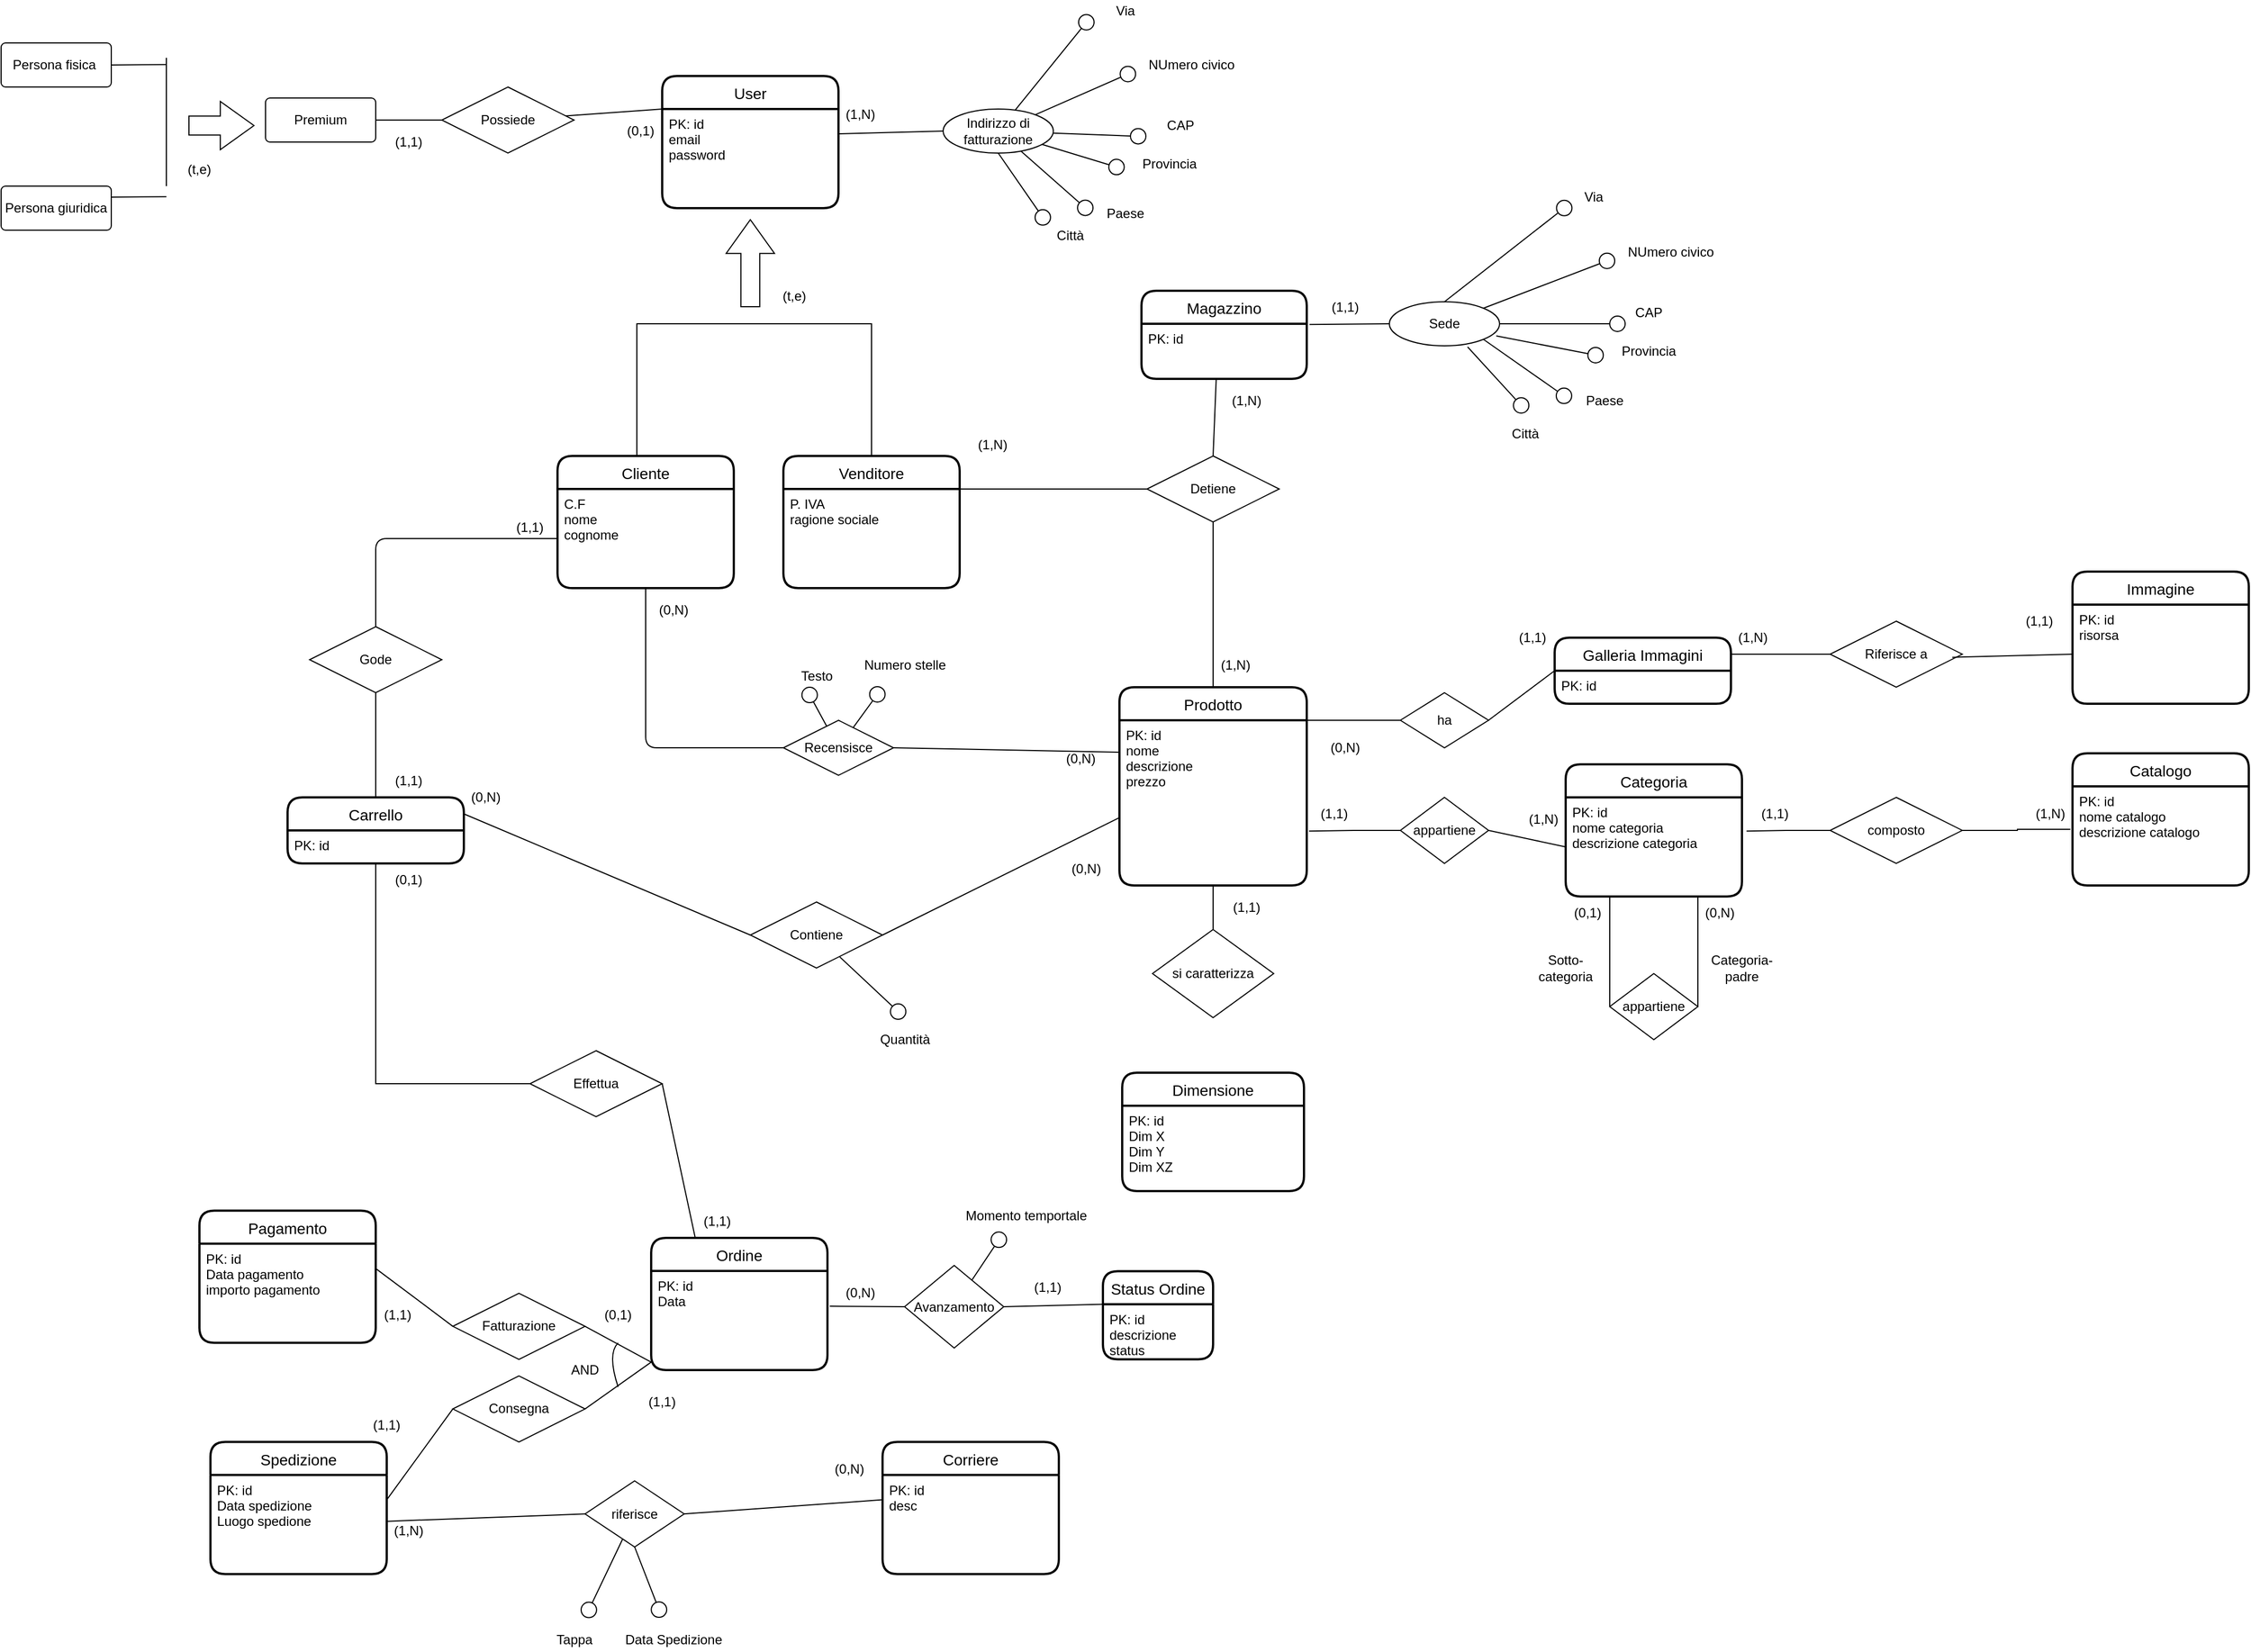 <mxfile>
    <diagram id="AAY548HaF4i1HchLDDEA" name="Page-1">
        <mxGraphModel dx="4403" dy="2277" grid="1" gridSize="10" guides="1" tooltips="1" connect="1" arrows="1" fold="1" page="1" pageScale="1" pageWidth="827" pageHeight="1169" math="0" shadow="0">
            <root>
                <mxCell id="0"/>
                <mxCell id="1" parent="0"/>
                <mxCell id="2" value="User" style="swimlane;childLayout=stackLayout;horizontal=1;startSize=30;horizontalStack=0;rounded=1;fontSize=14;fontStyle=0;strokeWidth=2;resizeParent=0;resizeLast=1;shadow=0;dashed=0;align=center;" parent="1" vertex="1">
                    <mxGeometry x="-1630" y="-525" width="160" height="120" as="geometry"/>
                </mxCell>
                <mxCell id="3" value="PK: id&#10;email&#10;password" style="align=left;strokeColor=none;fillColor=none;spacingLeft=4;fontSize=12;verticalAlign=top;resizable=0;rotatable=0;part=1;" parent="2" vertex="1">
                    <mxGeometry y="30" width="160" height="90" as="geometry"/>
                </mxCell>
                <mxCell id="4" value="Ordine" style="swimlane;childLayout=stackLayout;horizontal=1;startSize=30;horizontalStack=0;rounded=1;fontSize=14;fontStyle=0;strokeWidth=2;resizeParent=0;resizeLast=1;shadow=0;dashed=0;align=center;" parent="1" vertex="1">
                    <mxGeometry x="-1640" y="530" width="160" height="120" as="geometry"/>
                </mxCell>
                <mxCell id="5" value="PK: id&#10;Data" style="align=left;strokeColor=none;fillColor=none;spacingLeft=4;fontSize=12;verticalAlign=top;resizable=0;rotatable=0;part=1;" parent="4" vertex="1">
                    <mxGeometry y="30" width="160" height="90" as="geometry"/>
                </mxCell>
                <mxCell id="6" value="Status Ordine" style="swimlane;childLayout=stackLayout;horizontal=1;startSize=30;horizontalStack=0;rounded=1;fontSize=14;fontStyle=0;strokeWidth=2;resizeParent=0;resizeLast=1;shadow=0;dashed=0;align=center;" parent="1" vertex="1">
                    <mxGeometry x="-1230" y="560.31" width="100" height="80" as="geometry"/>
                </mxCell>
                <mxCell id="7" value="PK: id&#10;descrizione&#10;status&#10;" style="align=left;strokeColor=none;fillColor=none;spacingLeft=4;fontSize=12;verticalAlign=top;resizable=0;rotatable=0;part=1;" parent="6" vertex="1">
                    <mxGeometry y="30" width="100" height="50" as="geometry"/>
                </mxCell>
                <mxCell id="10" value="" style="edgeStyle=orthogonalEdgeStyle;rounded=0;orthogonalLoop=1;jettySize=auto;html=1;endArrow=none;endFill=0;entryX=0.5;entryY=1;entryDx=0;entryDy=0;" parent="1" source="12" target="125" edge="1">
                    <mxGeometry relative="1" as="geometry"/>
                </mxCell>
                <mxCell id="84" style="edgeStyle=none;html=1;exitX=1;exitY=0.5;exitDx=0;exitDy=0;entryX=0.25;entryY=0;entryDx=0;entryDy=0;endArrow=none;endFill=0;" parent="1" source="12" target="4" edge="1">
                    <mxGeometry relative="1" as="geometry"/>
                </mxCell>
                <mxCell id="12" value="Effettua" style="shape=rhombus;perimeter=rhombusPerimeter;whiteSpace=wrap;html=1;align=center;" parent="1" vertex="1">
                    <mxGeometry x="-1750" y="360" width="120" height="60" as="geometry"/>
                </mxCell>
                <mxCell id="122" style="edgeStyle=none;html=1;exitX=0;exitY=0.5;exitDx=0;exitDy=0;entryX=1.013;entryY=0.356;entryDx=0;entryDy=0;endArrow=none;endFill=0;entryPerimeter=0;" parent="1" source="18" target="5" edge="1">
                    <mxGeometry relative="1" as="geometry"/>
                </mxCell>
                <mxCell id="166" style="edgeStyle=none;html=1;exitX=1;exitY=0.5;exitDx=0;exitDy=0;entryX=0;entryY=0;entryDx=0;entryDy=0;endArrow=none;endFill=0;" parent="1" source="18" target="7" edge="1">
                    <mxGeometry relative="1" as="geometry"/>
                </mxCell>
                <mxCell id="248" style="edgeStyle=none;html=1;endArrow=circle;endFill=0;" parent="1" source="18" edge="1">
                    <mxGeometry relative="1" as="geometry">
                        <mxPoint x="-1320" y="525" as="targetPoint"/>
                    </mxGeometry>
                </mxCell>
                <mxCell id="18" value="Avanzamento" style="shape=rhombus;perimeter=rhombusPerimeter;whiteSpace=wrap;html=1;align=center;" parent="1" vertex="1">
                    <mxGeometry x="-1410" y="555" width="90" height="75" as="geometry"/>
                </mxCell>
                <mxCell id="19" value="(1,1)" style="text;html=1;strokeColor=none;fillColor=none;align=center;verticalAlign=middle;whiteSpace=wrap;rounded=0;" parent="1" vertex="1">
                    <mxGeometry x="-1310" y="560.31" width="60" height="30" as="geometry"/>
                </mxCell>
                <mxCell id="21" value="(1,N)" style="text;html=1;strokeColor=none;fillColor=none;align=center;verticalAlign=middle;whiteSpace=wrap;rounded=0;" parent="1" vertex="1">
                    <mxGeometry x="-1480" y="-505" width="60" height="30" as="geometry"/>
                </mxCell>
                <mxCell id="23" value="Prodotto" style="swimlane;childLayout=stackLayout;horizontal=1;startSize=30;horizontalStack=0;rounded=1;fontSize=14;fontStyle=0;strokeWidth=2;resizeParent=0;resizeLast=1;shadow=0;dashed=0;align=center;arcSize=15;" parent="1" vertex="1">
                    <mxGeometry x="-1215" y="30" width="170" height="180" as="geometry"/>
                </mxCell>
                <mxCell id="24" value="PK: id&#10;nome&#10;descrizione&#10;prezzo&#10;" style="align=left;strokeColor=none;fillColor=none;spacingLeft=4;fontSize=12;verticalAlign=top;resizable=0;rotatable=0;part=1;" parent="23" vertex="1">
                    <mxGeometry y="30" width="170" height="150" as="geometry"/>
                </mxCell>
                <mxCell id="30" value="Categoria" style="swimlane;childLayout=stackLayout;horizontal=1;startSize=30;horizontalStack=0;rounded=1;fontSize=14;fontStyle=0;strokeWidth=2;resizeParent=0;resizeLast=1;shadow=0;dashed=0;align=center;" parent="1" vertex="1">
                    <mxGeometry x="-810" y="100" width="160" height="120" as="geometry"/>
                </mxCell>
                <mxCell id="31" value="PK: id&#10;nome categoria&#10;descrizione categoria" style="align=left;strokeColor=none;fillColor=none;spacingLeft=4;fontSize=12;verticalAlign=top;resizable=0;rotatable=0;part=1;" parent="30" vertex="1">
                    <mxGeometry y="30" width="160" height="90" as="geometry"/>
                </mxCell>
                <mxCell id="32" value="Catalogo" style="swimlane;childLayout=stackLayout;horizontal=1;startSize=30;horizontalStack=0;rounded=1;fontSize=14;fontStyle=0;strokeWidth=2;resizeParent=0;resizeLast=1;shadow=0;dashed=0;align=center;" parent="1" vertex="1">
                    <mxGeometry x="-350" y="90" width="160" height="120" as="geometry"/>
                </mxCell>
                <mxCell id="33" value="PK: id&#10;nome catalogo &#10;descrizione catalogo" style="align=left;strokeColor=none;fillColor=none;spacingLeft=4;fontSize=12;verticalAlign=top;resizable=0;rotatable=0;part=1;" parent="32" vertex="1">
                    <mxGeometry y="30" width="160" height="90" as="geometry"/>
                </mxCell>
                <mxCell id="34" style="edgeStyle=orthogonalEdgeStyle;rounded=0;orthogonalLoop=1;jettySize=auto;html=1;exitX=0;exitY=0.5;exitDx=0;exitDy=0;endArrow=none;endFill=0;entryX=1.026;entryY=0.34;entryDx=0;entryDy=0;entryPerimeter=0;" parent="1" source="36" target="31" edge="1">
                    <mxGeometry relative="1" as="geometry">
                        <mxPoint x="-620" y="160" as="targetPoint"/>
                    </mxGeometry>
                </mxCell>
                <mxCell id="35" style="edgeStyle=orthogonalEdgeStyle;rounded=0;orthogonalLoop=1;jettySize=auto;html=1;exitX=1;exitY=0.5;exitDx=0;exitDy=0;endArrow=none;endFill=0;entryX=-0.012;entryY=0.433;entryDx=0;entryDy=0;entryPerimeter=0;" parent="1" source="36" target="33" edge="1">
                    <mxGeometry relative="1" as="geometry">
                        <mxPoint x="-380" y="130" as="targetPoint"/>
                    </mxGeometry>
                </mxCell>
                <mxCell id="36" value="composto" style="shape=rhombus;perimeter=rhombusPerimeter;whiteSpace=wrap;html=1;align=center;" parent="1" vertex="1">
                    <mxGeometry x="-570" y="130" width="120" height="60" as="geometry"/>
                </mxCell>
                <mxCell id="38" style="edgeStyle=orthogonalEdgeStyle;rounded=0;orthogonalLoop=1;jettySize=auto;html=1;exitX=0;exitY=0.5;exitDx=0;exitDy=0;endArrow=none;endFill=0;entryX=1.012;entryY=0.671;entryDx=0;entryDy=0;entryPerimeter=0;" parent="1" source="39" target="24" edge="1">
                    <mxGeometry relative="1" as="geometry">
                        <mxPoint x="-990" y="160" as="targetPoint"/>
                    </mxGeometry>
                </mxCell>
                <mxCell id="39" value="appartiene" style="shape=rhombus;perimeter=rhombusPerimeter;whiteSpace=wrap;html=1;align=center;" parent="1" vertex="1">
                    <mxGeometry x="-960" y="130" width="80" height="60" as="geometry"/>
                </mxCell>
                <mxCell id="41" value="Cliente" style="swimlane;childLayout=stackLayout;horizontal=1;startSize=30;horizontalStack=0;rounded=1;fontSize=14;fontStyle=0;strokeWidth=2;resizeParent=0;resizeLast=1;shadow=0;dashed=0;align=center;" parent="1" vertex="1">
                    <mxGeometry x="-1725" y="-180" width="160" height="120" as="geometry"/>
                </mxCell>
                <mxCell id="42" value="C.F&#10;nome&#10;cognome" style="align=left;strokeColor=none;fillColor=none;spacingLeft=4;fontSize=12;verticalAlign=top;resizable=0;rotatable=0;part=1;" parent="41" vertex="1">
                    <mxGeometry y="30" width="160" height="90" as="geometry"/>
                </mxCell>
                <mxCell id="43" value="Venditore" style="swimlane;childLayout=stackLayout;horizontal=1;startSize=30;horizontalStack=0;rounded=1;fontSize=14;fontStyle=0;strokeWidth=2;resizeParent=0;resizeLast=1;shadow=0;dashed=0;align=center;" parent="1" vertex="1">
                    <mxGeometry x="-1520" y="-180" width="160" height="120" as="geometry"/>
                </mxCell>
                <mxCell id="44" value="P. IVA&#10;ragione sociale" style="align=left;strokeColor=none;fillColor=none;spacingLeft=4;fontSize=12;verticalAlign=top;resizable=0;rotatable=0;part=1;" parent="43" vertex="1">
                    <mxGeometry y="30" width="160" height="90" as="geometry"/>
                </mxCell>
                <mxCell id="54" value="(0,N)" style="text;html=1;strokeColor=none;fillColor=none;align=center;verticalAlign=middle;whiteSpace=wrap;rounded=0;" parent="1" vertex="1">
                    <mxGeometry x="-1480" y="565" width="60" height="30" as="geometry"/>
                </mxCell>
                <mxCell id="62" style="edgeStyle=none;html=1;exitX=0;exitY=0.5;exitDx=0;exitDy=0;entryX=1;entryY=0.25;entryDx=0;entryDy=0;endArrow=none;endFill=0;" parent="1" source="61" target="3" edge="1">
                    <mxGeometry relative="1" as="geometry"/>
                </mxCell>
                <mxCell id="220" style="edgeStyle=none;html=1;endArrow=circle;endFill=0;" parent="1" source="61" edge="1">
                    <mxGeometry relative="1" as="geometry">
                        <mxPoint x="-1240" y="-580" as="targetPoint"/>
                    </mxGeometry>
                </mxCell>
                <mxCell id="221" style="edgeStyle=none;html=1;endArrow=circle;endFill=0;" parent="1" source="61" edge="1">
                    <mxGeometry relative="1" as="geometry">
                        <mxPoint x="-1200" y="-530" as="targetPoint"/>
                    </mxGeometry>
                </mxCell>
                <mxCell id="222" style="edgeStyle=none;html=1;endArrow=circle;endFill=0;" parent="1" source="61" edge="1">
                    <mxGeometry relative="1" as="geometry">
                        <mxPoint x="-1190" y="-470" as="targetPoint"/>
                    </mxGeometry>
                </mxCell>
                <mxCell id="223" style="edgeStyle=none;html=1;endArrow=circle;endFill=0;" parent="1" source="61" edge="1">
                    <mxGeometry relative="1" as="geometry">
                        <mxPoint x="-1210" y="-440" as="targetPoint"/>
                    </mxGeometry>
                </mxCell>
                <mxCell id="228" style="edgeStyle=none;html=1;endArrow=circle;endFill=0;" parent="1" source="61" edge="1">
                    <mxGeometry relative="1" as="geometry">
                        <mxPoint x="-1240" y="-400" as="targetPoint"/>
                    </mxGeometry>
                </mxCell>
                <mxCell id="230" style="edgeStyle=none;html=1;exitX=0.5;exitY=1;exitDx=0;exitDy=0;endArrow=circle;endFill=0;" parent="1" source="61" edge="1">
                    <mxGeometry relative="1" as="geometry">
                        <mxPoint x="-1280" y="-390" as="targetPoint"/>
                    </mxGeometry>
                </mxCell>
                <mxCell id="61" value="Indirizzo di fatturazione" style="ellipse;whiteSpace=wrap;html=1;align=center;" parent="1" vertex="1">
                    <mxGeometry x="-1375" y="-495" width="100" height="40" as="geometry"/>
                </mxCell>
                <mxCell id="63" value="(1,1)" style="text;html=1;strokeColor=none;fillColor=none;align=center;verticalAlign=middle;whiteSpace=wrap;rounded=0;" parent="1" vertex="1">
                    <mxGeometry x="-1045" y="130" width="50" height="30" as="geometry"/>
                </mxCell>
                <mxCell id="64" value="(0,1)" style="text;html=1;strokeColor=none;fillColor=none;align=center;verticalAlign=middle;whiteSpace=wrap;rounded=0;" parent="1" vertex="1">
                    <mxGeometry x="-820" y="220" width="60" height="30" as="geometry"/>
                </mxCell>
                <mxCell id="83" value="" style="shape=flexArrow;endArrow=classic;html=1;rounded=0;endWidth=25.714;endSize=9.857;width=17.143;" parent="1" edge="1">
                    <mxGeometry width="50" height="50" relative="1" as="geometry">
                        <mxPoint x="-1550" y="-315" as="sourcePoint"/>
                        <mxPoint x="-1550" y="-395" as="targetPoint"/>
                        <Array as="points"/>
                    </mxGeometry>
                </mxCell>
                <mxCell id="85" value="Magazzino" style="swimlane;childLayout=stackLayout;horizontal=1;startSize=30;horizontalStack=0;rounded=1;fontSize=14;fontStyle=0;strokeWidth=2;resizeParent=0;resizeLast=1;shadow=0;dashed=0;align=center;" parent="1" vertex="1">
                    <mxGeometry x="-1195" y="-330" width="150" height="80" as="geometry"/>
                </mxCell>
                <mxCell id="86" value="PK: id" style="align=left;strokeColor=none;fillColor=none;spacingLeft=4;fontSize=12;verticalAlign=top;resizable=0;rotatable=0;part=1;" parent="85" vertex="1">
                    <mxGeometry y="30" width="150" height="50" as="geometry"/>
                </mxCell>
                <mxCell id="95" style="edgeStyle=none;html=1;exitX=0;exitY=0.5;exitDx=0;exitDy=0;entryX=1;entryY=0;entryDx=0;entryDy=0;endArrow=none;endFill=0;" parent="1" source="94" target="44" edge="1">
                    <mxGeometry relative="1" as="geometry"/>
                </mxCell>
                <mxCell id="96" style="edgeStyle=none;html=1;exitX=0.5;exitY=1;exitDx=0;exitDy=0;entryX=0.5;entryY=0;entryDx=0;entryDy=0;endArrow=none;endFill=0;" parent="1" source="94" target="23" edge="1">
                    <mxGeometry relative="1" as="geometry"/>
                </mxCell>
                <mxCell id="97" style="edgeStyle=none;html=1;exitX=0.5;exitY=0;exitDx=0;exitDy=0;entryX=0.452;entryY=1.019;entryDx=0;entryDy=0;entryPerimeter=0;endArrow=none;endFill=0;" parent="1" source="94" target="86" edge="1">
                    <mxGeometry relative="1" as="geometry"/>
                </mxCell>
                <mxCell id="94" value="Detiene" style="shape=rhombus;perimeter=rhombusPerimeter;whiteSpace=wrap;html=1;align=center;" parent="1" vertex="1">
                    <mxGeometry x="-1190" y="-180" width="120" height="60" as="geometry"/>
                </mxCell>
                <mxCell id="267" style="edgeStyle=none;html=1;exitX=1;exitY=0.25;exitDx=0;exitDy=0;entryX=0;entryY=0.5;entryDx=0;entryDy=0;endArrow=none;endFill=0;" parent="1" source="99" target="265" edge="1">
                    <mxGeometry relative="1" as="geometry"/>
                </mxCell>
                <mxCell id="99" value="Galleria Immagini" style="swimlane;childLayout=stackLayout;horizontal=1;startSize=30;horizontalStack=0;rounded=1;fontSize=14;fontStyle=0;strokeWidth=2;resizeParent=0;resizeLast=1;shadow=0;dashed=0;align=center;" parent="1" vertex="1">
                    <mxGeometry x="-820" y="-15" width="160" height="60" as="geometry"/>
                </mxCell>
                <mxCell id="100" value="PK: id " style="align=left;strokeColor=none;fillColor=none;spacingLeft=4;fontSize=12;verticalAlign=top;resizable=0;rotatable=0;part=1;" parent="99" vertex="1">
                    <mxGeometry y="30" width="160" height="30" as="geometry"/>
                </mxCell>
                <mxCell id="103" style="edgeStyle=none;html=1;exitX=1;exitY=0.5;exitDx=0;exitDy=0;entryX=0;entryY=0.5;entryDx=0;entryDy=0;endArrow=none;endFill=0;" parent="1" source="101" target="99" edge="1">
                    <mxGeometry relative="1" as="geometry"/>
                </mxCell>
                <mxCell id="101" value="ha" style="shape=rhombus;perimeter=rhombusPerimeter;whiteSpace=wrap;html=1;align=center;" parent="1" vertex="1">
                    <mxGeometry x="-960" y="35" width="80" height="50" as="geometry"/>
                </mxCell>
                <mxCell id="102" style="edgeStyle=none;html=1;exitX=1;exitY=0;exitDx=0;exitDy=0;entryX=0;entryY=0.5;entryDx=0;entryDy=0;endArrow=none;endFill=0;" parent="1" source="24" target="101" edge="1">
                    <mxGeometry relative="1" as="geometry"/>
                </mxCell>
                <mxCell id="104" value="(0,N)" style="text;html=1;strokeColor=none;fillColor=none;align=center;verticalAlign=middle;whiteSpace=wrap;rounded=0;" parent="1" vertex="1">
                    <mxGeometry x="-1040" y="70" width="60" height="30" as="geometry"/>
                </mxCell>
                <mxCell id="105" value="(1,1)" style="text;html=1;strokeColor=none;fillColor=none;align=center;verticalAlign=middle;whiteSpace=wrap;rounded=0;" parent="1" vertex="1">
                    <mxGeometry x="-870" y="-30" width="60" height="30" as="geometry"/>
                </mxCell>
                <mxCell id="106" value="(1,N)" style="text;html=1;strokeColor=none;fillColor=none;align=center;verticalAlign=middle;whiteSpace=wrap;rounded=0;" parent="1" vertex="1">
                    <mxGeometry x="-400" y="130" width="60" height="30" as="geometry"/>
                </mxCell>
                <mxCell id="113" style="edgeStyle=none;html=1;exitX=1;exitY=0.5;exitDx=0;exitDy=0;entryX=0.75;entryY=1;entryDx=0;entryDy=0;endArrow=none;endFill=0;" parent="1" source="107" target="31" edge="1">
                    <mxGeometry relative="1" as="geometry"/>
                </mxCell>
                <mxCell id="107" value="appartiene" style="shape=rhombus;perimeter=rhombusPerimeter;whiteSpace=wrap;html=1;align=center;" parent="1" vertex="1">
                    <mxGeometry x="-770" y="290" width="80" height="60" as="geometry"/>
                </mxCell>
                <mxCell id="110" value="(1,N)" style="text;html=1;strokeColor=none;fillColor=none;align=center;verticalAlign=middle;whiteSpace=wrap;rounded=0;" parent="1" vertex="1">
                    <mxGeometry x="-860" y="135" width="60" height="30" as="geometry"/>
                </mxCell>
                <mxCell id="111" value="(0,N)" style="text;html=1;strokeColor=none;fillColor=none;align=center;verticalAlign=middle;whiteSpace=wrap;rounded=0;" parent="1" vertex="1">
                    <mxGeometry x="-700" y="220" width="60" height="30" as="geometry"/>
                </mxCell>
                <mxCell id="114" style="edgeStyle=none;html=1;exitX=1;exitY=0.5;exitDx=0;exitDy=0;entryX=0.75;entryY=1;entryDx=0;entryDy=0;endArrow=none;endFill=0;" parent="1" edge="1">
                    <mxGeometry relative="1" as="geometry">
                        <mxPoint x="-770" y="320" as="sourcePoint"/>
                        <mxPoint x="-770" y="220" as="targetPoint"/>
                    </mxGeometry>
                </mxCell>
                <mxCell id="115" value="(1,1)" style="text;html=1;strokeColor=none;fillColor=none;align=center;verticalAlign=middle;whiteSpace=wrap;rounded=0;" parent="1" vertex="1">
                    <mxGeometry x="-650" y="130" width="60" height="30" as="geometry"/>
                </mxCell>
                <mxCell id="121" value="(t,e)" style="text;html=1;strokeColor=none;fillColor=none;align=center;verticalAlign=middle;whiteSpace=wrap;rounded=0;" parent="1" vertex="1">
                    <mxGeometry x="-1540" y="-340" width="60" height="30" as="geometry"/>
                </mxCell>
                <mxCell id="124" value="Carrello" style="swimlane;childLayout=stackLayout;horizontal=1;startSize=30;horizontalStack=0;rounded=1;fontSize=14;fontStyle=0;strokeWidth=2;resizeParent=0;resizeLast=1;shadow=0;dashed=0;align=center;" parent="1" vertex="1">
                    <mxGeometry x="-1970" y="130" width="160" height="60" as="geometry"/>
                </mxCell>
                <mxCell id="125" value="PK: id" style="align=left;strokeColor=none;fillColor=none;spacingLeft=4;fontSize=12;verticalAlign=top;resizable=0;rotatable=0;part=1;" parent="124" vertex="1">
                    <mxGeometry y="30" width="160" height="30" as="geometry"/>
                </mxCell>
                <mxCell id="128" style="edgeStyle=none;html=1;exitX=0.5;exitY=1;exitDx=0;exitDy=0;entryX=0.5;entryY=0;entryDx=0;entryDy=0;endArrow=none;endFill=0;" parent="1" source="127" target="124" edge="1">
                    <mxGeometry relative="1" as="geometry"/>
                </mxCell>
                <mxCell id="127" value="Gode" style="shape=rhombus;perimeter=rhombusPerimeter;whiteSpace=wrap;html=1;align=center;" parent="1" vertex="1">
                    <mxGeometry x="-1950" y="-25" width="120" height="60" as="geometry"/>
                </mxCell>
                <mxCell id="132" style="edgeStyle=none;html=1;exitX=1;exitY=0.5;exitDx=0;exitDy=0;entryX=0.004;entryY=0.587;entryDx=0;entryDy=0;entryPerimeter=0;endArrow=none;endFill=0;" parent="1" source="131" target="24" edge="1">
                    <mxGeometry relative="1" as="geometry"/>
                </mxCell>
                <mxCell id="133" style="edgeStyle=none;html=1;exitX=0;exitY=0.5;exitDx=0;exitDy=0;entryX=1;entryY=0.25;entryDx=0;entryDy=0;endArrow=none;endFill=0;" parent="1" source="131" target="124" edge="1">
                    <mxGeometry relative="1" as="geometry"/>
                </mxCell>
                <mxCell id="218" style="edgeStyle=none;html=1;endArrow=circle;endFill=0;" parent="1" source="131" edge="1">
                    <mxGeometry relative="1" as="geometry">
                        <mxPoint x="-1410" y="330" as="targetPoint"/>
                    </mxGeometry>
                </mxCell>
                <mxCell id="131" value="Contiene" style="shape=rhombus;perimeter=rhombusPerimeter;whiteSpace=wrap;html=1;align=center;" parent="1" vertex="1">
                    <mxGeometry x="-1550" y="225" width="120" height="60" as="geometry"/>
                </mxCell>
                <mxCell id="148" value="Pagamento" style="swimlane;childLayout=stackLayout;horizontal=1;startSize=30;horizontalStack=0;rounded=1;fontSize=14;fontStyle=0;strokeWidth=2;resizeParent=0;resizeLast=1;shadow=0;dashed=0;align=center;" parent="1" vertex="1">
                    <mxGeometry x="-2050" y="505.31" width="160" height="120" as="geometry"/>
                </mxCell>
                <mxCell id="149" value="PK: id &#10;Data pagamento&#10;importo pagamento" style="align=left;strokeColor=none;fillColor=none;spacingLeft=4;fontSize=12;verticalAlign=top;resizable=0;rotatable=0;part=1;" parent="148" vertex="1">
                    <mxGeometry y="30" width="160" height="90" as="geometry"/>
                </mxCell>
                <mxCell id="150" style="edgeStyle=none;html=1;exitX=1;exitY=0.5;exitDx=0;exitDy=0;endArrow=none;endFill=0;entryX=0;entryY=0.75;entryDx=0;entryDy=0;" parent="1" source="152" edge="1">
                    <mxGeometry relative="1" as="geometry">
                        <mxPoint x="-1640" y="642.81" as="targetPoint"/>
                    </mxGeometry>
                </mxCell>
                <mxCell id="151" style="edgeStyle=none;html=1;exitX=0;exitY=0.5;exitDx=0;exitDy=0;entryX=1;entryY=0.25;entryDx=0;entryDy=0;endArrow=none;endFill=0;" parent="1" source="152" target="149" edge="1">
                    <mxGeometry relative="1" as="geometry"/>
                </mxCell>
                <mxCell id="152" value="Fatturazione" style="shape=rhombus;perimeter=rhombusPerimeter;whiteSpace=wrap;html=1;align=center;" parent="1" vertex="1">
                    <mxGeometry x="-1820" y="580.31" width="120" height="60" as="geometry"/>
                </mxCell>
                <mxCell id="153" value="(1,1)" style="text;html=1;strokeColor=none;fillColor=none;align=center;verticalAlign=middle;whiteSpace=wrap;rounded=0;" parent="1" vertex="1">
                    <mxGeometry x="-1900" y="585.31" width="60" height="30" as="geometry"/>
                </mxCell>
                <mxCell id="154" value="Spedizione" style="swimlane;childLayout=stackLayout;horizontal=1;startSize=30;horizontalStack=0;rounded=1;fontSize=14;fontStyle=0;strokeWidth=2;resizeParent=0;resizeLast=1;shadow=0;dashed=0;align=center;" parent="1" vertex="1">
                    <mxGeometry x="-2040" y="715.31" width="160" height="120" as="geometry"/>
                </mxCell>
                <mxCell id="155" value="PK: id &#10;Data spedizione&#10;Luogo spedione" style="align=left;strokeColor=none;fillColor=none;spacingLeft=4;fontSize=12;verticalAlign=top;resizable=0;rotatable=0;part=1;" parent="154" vertex="1">
                    <mxGeometry y="30" width="160" height="90" as="geometry"/>
                </mxCell>
                <mxCell id="156" style="edgeStyle=none;html=1;exitX=0;exitY=0.5;exitDx=0;exitDy=0;entryX=1;entryY=0.25;entryDx=0;entryDy=0;endArrow=none;endFill=0;" parent="1" source="158" target="155" edge="1">
                    <mxGeometry relative="1" as="geometry"/>
                </mxCell>
                <mxCell id="157" style="edgeStyle=none;html=1;exitX=1;exitY=0.5;exitDx=0;exitDy=0;entryX=0;entryY=0.75;entryDx=0;entryDy=0;endArrow=none;endFill=0;" parent="1" source="158" edge="1">
                    <mxGeometry relative="1" as="geometry">
                        <mxPoint x="-1640" y="642.81" as="targetPoint"/>
                    </mxGeometry>
                </mxCell>
                <mxCell id="158" value="Consegna" style="shape=rhombus;perimeter=rhombusPerimeter;whiteSpace=wrap;html=1;align=center;" parent="1" vertex="1">
                    <mxGeometry x="-1820" y="655.31" width="120" height="60" as="geometry"/>
                </mxCell>
                <mxCell id="159" value="" style="curved=1;endArrow=none;html=1;endFill=0;" parent="1" edge="1">
                    <mxGeometry width="50" height="50" relative="1" as="geometry">
                        <mxPoint x="-1670" y="665.31" as="sourcePoint"/>
                        <mxPoint x="-1670" y="625.31" as="targetPoint"/>
                        <Array as="points">
                            <mxPoint x="-1680" y="635.31"/>
                        </Array>
                    </mxGeometry>
                </mxCell>
                <mxCell id="160" value="AND" style="text;html=1;strokeColor=none;fillColor=none;align=center;verticalAlign=middle;whiteSpace=wrap;rounded=0;" parent="1" vertex="1">
                    <mxGeometry x="-1730" y="635.31" width="60" height="30" as="geometry"/>
                </mxCell>
                <mxCell id="169" value="" style="endArrow=none;html=1;rounded=0;entryX=0.45;entryY=-0.008;entryDx=0;entryDy=0;entryPerimeter=0;exitX=0.5;exitY=0;exitDx=0;exitDy=0;" parent="1" source="43" target="41" edge="1">
                    <mxGeometry relative="1" as="geometry">
                        <mxPoint x="-1450" y="-300" as="sourcePoint"/>
                        <mxPoint x="-1659" y="-200" as="targetPoint"/>
                        <Array as="points">
                            <mxPoint x="-1440" y="-300"/>
                            <mxPoint x="-1653" y="-300"/>
                        </Array>
                    </mxGeometry>
                </mxCell>
                <mxCell id="170" value="(1,1)" style="text;html=1;strokeColor=none;fillColor=none;align=center;verticalAlign=middle;whiteSpace=wrap;rounded=0;" parent="1" vertex="1">
                    <mxGeometry x="-1910" y="685.31" width="60" height="30" as="geometry"/>
                </mxCell>
                <mxCell id="171" value="(1,1)" style="text;html=1;strokeColor=none;fillColor=none;align=center;verticalAlign=middle;whiteSpace=wrap;rounded=0;" parent="1" vertex="1">
                    <mxGeometry x="-1780" y="-130.0" width="60" height="30" as="geometry"/>
                </mxCell>
                <mxCell id="172" value="(1,1)" style="text;html=1;strokeColor=none;fillColor=none;align=center;verticalAlign=middle;whiteSpace=wrap;rounded=0;" parent="1" vertex="1">
                    <mxGeometry x="-1890" y="100.0" width="60" height="30" as="geometry"/>
                </mxCell>
                <mxCell id="173" value="(0,1)" style="text;html=1;strokeColor=none;fillColor=none;align=center;verticalAlign=middle;whiteSpace=wrap;rounded=0;" parent="1" vertex="1">
                    <mxGeometry x="-1890" y="190.0" width="60" height="30" as="geometry"/>
                </mxCell>
                <mxCell id="174" value="(1,1)" style="text;html=1;strokeColor=none;fillColor=none;align=center;verticalAlign=middle;whiteSpace=wrap;rounded=0;" parent="1" vertex="1">
                    <mxGeometry x="-1610" y="500.0" width="60" height="30" as="geometry"/>
                </mxCell>
                <mxCell id="176" value="(0,N)" style="text;html=1;strokeColor=none;fillColor=none;align=center;verticalAlign=middle;whiteSpace=wrap;rounded=0;" parent="1" vertex="1">
                    <mxGeometry x="-1275" y="180.0" width="60" height="30" as="geometry"/>
                </mxCell>
                <mxCell id="177" value="(0,N)" style="text;html=1;strokeColor=none;fillColor=none;align=center;verticalAlign=middle;whiteSpace=wrap;rounded=0;" parent="1" vertex="1">
                    <mxGeometry x="-1820" y="115.0" width="60" height="30" as="geometry"/>
                </mxCell>
                <mxCell id="184" value="(0,N)" style="text;html=1;strokeColor=none;fillColor=none;align=center;verticalAlign=middle;whiteSpace=wrap;rounded=0;" parent="1" vertex="1">
                    <mxGeometry x="-1280" y="80" width="60" height="30" as="geometry"/>
                </mxCell>
                <mxCell id="187" style="edgeStyle=none;html=1;exitX=0;exitY=0.5;exitDx=0;exitDy=0;entryX=1.017;entryY=0.383;entryDx=0;entryDy=0;entryPerimeter=0;endArrow=none;endFill=0;" parent="1" source="186" target="85" edge="1">
                    <mxGeometry relative="1" as="geometry"/>
                </mxCell>
                <mxCell id="186" value="Sede" style="ellipse;whiteSpace=wrap;html=1;align=center;" parent="1" vertex="1">
                    <mxGeometry x="-970" y="-320" width="100" height="40" as="geometry"/>
                </mxCell>
                <mxCell id="188" value="(1,1)" style="text;html=1;strokeColor=none;fillColor=none;align=center;verticalAlign=middle;whiteSpace=wrap;rounded=0;" parent="1" vertex="1">
                    <mxGeometry x="-1040" y="-330" width="60" height="30" as="geometry"/>
                </mxCell>
                <mxCell id="191" value="(1,N)" style="text;html=1;strokeColor=none;fillColor=none;align=center;verticalAlign=middle;whiteSpace=wrap;rounded=0;" parent="1" vertex="1">
                    <mxGeometry x="-1360" y="-205.0" width="60" height="30" as="geometry"/>
                </mxCell>
                <mxCell id="192" value="(1,1)" style="text;html=1;strokeColor=none;fillColor=none;align=center;verticalAlign=middle;whiteSpace=wrap;rounded=0;" parent="1" vertex="1">
                    <mxGeometry x="-1660" y="664" width="60" height="30" as="geometry"/>
                </mxCell>
                <mxCell id="193" value="(0,1)" style="text;html=1;strokeColor=none;fillColor=none;align=center;verticalAlign=middle;whiteSpace=wrap;rounded=0;" parent="1" vertex="1">
                    <mxGeometry x="-1700" y="585.31" width="60" height="30" as="geometry"/>
                </mxCell>
                <mxCell id="194" style="edgeStyle=none;html=1;exitX=0;exitY=0.5;exitDx=0;exitDy=0;endArrow=none;endFill=0;entryX=0.5;entryY=0;entryDx=0;entryDy=0;" parent="1" source="42" target="127" edge="1">
                    <mxGeometry relative="1" as="geometry">
                        <mxPoint x="-2090" y="-105" as="targetPoint"/>
                        <mxPoint x="-1880" y="40" as="sourcePoint"/>
                        <Array as="points">
                            <mxPoint x="-1890" y="-105"/>
                        </Array>
                    </mxGeometry>
                </mxCell>
                <mxCell id="195" value="Corriere" style="swimlane;childLayout=stackLayout;horizontal=1;startSize=30;horizontalStack=0;rounded=1;fontSize=14;fontStyle=0;strokeWidth=2;resizeParent=0;resizeLast=1;shadow=0;dashed=0;align=center;" parent="1" vertex="1">
                    <mxGeometry x="-1430" y="715.31" width="160" height="120" as="geometry"/>
                </mxCell>
                <mxCell id="196" value="PK: id&#10;desc" style="align=left;strokeColor=none;fillColor=none;spacingLeft=4;fontSize=12;verticalAlign=top;resizable=0;rotatable=0;part=1;" parent="195" vertex="1">
                    <mxGeometry y="30" width="160" height="90" as="geometry"/>
                </mxCell>
                <mxCell id="213" style="edgeStyle=none;html=1;exitX=0;exitY=0.5;exitDx=0;exitDy=0;endArrow=none;endFill=0;" parent="1" source="198" target="155" edge="1">
                    <mxGeometry relative="1" as="geometry"/>
                </mxCell>
                <mxCell id="215" style="edgeStyle=none;html=1;exitX=1;exitY=0.5;exitDx=0;exitDy=0;entryX=0;entryY=0.25;entryDx=0;entryDy=0;endArrow=none;endFill=0;" parent="1" source="198" target="196" edge="1">
                    <mxGeometry relative="1" as="geometry"/>
                </mxCell>
                <mxCell id="216" style="edgeStyle=none;html=1;exitX=0.5;exitY=1;exitDx=0;exitDy=0;endArrow=circle;endFill=0;" parent="1" source="198" edge="1">
                    <mxGeometry relative="1" as="geometry">
                        <mxPoint x="-1630" y="875" as="targetPoint"/>
                    </mxGeometry>
                </mxCell>
                <mxCell id="246" style="edgeStyle=none;html=1;endArrow=circle;endFill=0;" parent="1" source="198" edge="1">
                    <mxGeometry relative="1" as="geometry">
                        <mxPoint x="-1700" y="875" as="targetPoint"/>
                    </mxGeometry>
                </mxCell>
                <mxCell id="198" value="riferisce" style="shape=rhombus;perimeter=rhombusPerimeter;whiteSpace=wrap;html=1;align=center;" parent="1" vertex="1">
                    <mxGeometry x="-1700" y="750.62" width="90" height="60" as="geometry"/>
                </mxCell>
                <mxCell id="209" style="edgeStyle=none;html=1;exitX=0;exitY=0.5;exitDx=0;exitDy=0;entryX=0.5;entryY=1;entryDx=0;entryDy=0;endArrow=none;endFill=0;" parent="1" source="199" target="42" edge="1">
                    <mxGeometry relative="1" as="geometry">
                        <Array as="points">
                            <mxPoint x="-1645" y="85"/>
                        </Array>
                    </mxGeometry>
                </mxCell>
                <mxCell id="256" style="edgeStyle=none;html=1;endArrow=circle;endFill=0;" parent="1" source="199" edge="1">
                    <mxGeometry relative="1" as="geometry">
                        <mxPoint x="-1500" y="30" as="targetPoint"/>
                    </mxGeometry>
                </mxCell>
                <mxCell id="259" style="edgeStyle=none;html=1;endArrow=circle;endFill=0;" parent="1" source="199" edge="1">
                    <mxGeometry relative="1" as="geometry">
                        <mxPoint x="-1430" y="30" as="targetPoint"/>
                    </mxGeometry>
                </mxCell>
                <mxCell id="199" value="Recensisce" style="shape=rhombus;perimeter=rhombusPerimeter;whiteSpace=wrap;html=1;align=center;" parent="1" vertex="1">
                    <mxGeometry x="-1520" y="60" width="100" height="50" as="geometry"/>
                </mxCell>
                <mxCell id="205" style="edgeStyle=none;html=1;exitX=-0.006;exitY=0.193;exitDx=0;exitDy=0;endArrow=none;endFill=0;exitPerimeter=0;entryX=1;entryY=0.5;entryDx=0;entryDy=0;" parent="1" source="24" target="199" edge="1">
                    <mxGeometry relative="1" as="geometry">
                        <mxPoint x="-1350" y="125" as="sourcePoint"/>
                        <mxPoint x="-1650" y="123" as="targetPoint"/>
                    </mxGeometry>
                </mxCell>
                <mxCell id="207" value="(1,N)" style="text;html=1;strokeColor=none;fillColor=none;align=center;verticalAlign=middle;whiteSpace=wrap;rounded=0;" parent="1" vertex="1">
                    <mxGeometry x="-1890" y="780.62" width="60" height="30" as="geometry"/>
                </mxCell>
                <mxCell id="208" value="(0,N)" style="text;html=1;strokeColor=none;fillColor=none;align=center;verticalAlign=middle;whiteSpace=wrap;rounded=0;" parent="1" vertex="1">
                    <mxGeometry x="-1490" y="725" width="60" height="30" as="geometry"/>
                </mxCell>
                <mxCell id="210" value="(0,N)&lt;span style=&quot;color: rgba(0 , 0 , 0 , 0) ; font-family: monospace ; font-size: 0px&quot;&gt;%3CmxGraphModel%3E%3Croot%3E%3CmxCell%20id%3D%220%22%2F%3E%3CmxCell%20id%3D%221%22%20parent%3D%220%22%2F%3E%3CmxCell%20id%3D%222%22%20style%3D%22edgeStyle%3Dnone%3Bhtml%3D1%3BexitX%3D0.013%3BexitY%3D0.367%3BexitDx%3D0%3BexitDy%3D0%3BendArrow%3Dnone%3BendFill%3D0%3BexitPerimeter%3D0%3B%22%20edge%3D%221%22%20parent%3D%221%22%3E%3CmxGeometry%20relative%3D%221%22%20as%3D%22geometry%22%3E%3CmxPoint%20x%3D%22-1577.92%22%20y%3D%22123.03%22%20as%3D%22sourcePoint%22%2F%3E%3CmxPoint%20x%3D%22-1650%22%20y%3D%22123%22%20as%3D%22targetPoint%22%2F%3E%3C%2FmxGeometry%3E%3C%2FmxCell%3E%3C%2Froot%3E%3C%2FmxGraphModel%3E&lt;/span&gt;" style="text;html=1;align=center;verticalAlign=middle;resizable=0;points=[];autosize=1;strokeColor=none;fillColor=none;" parent="1" vertex="1">
                    <mxGeometry x="-1640" y="-50" width="40" height="20" as="geometry"/>
                </mxCell>
                <mxCell id="217" value="Data Spedizione" style="text;html=1;align=center;verticalAlign=middle;resizable=0;points=[];autosize=1;strokeColor=none;fillColor=none;" parent="1" vertex="1">
                    <mxGeometry x="-1670" y="885" width="100" height="20" as="geometry"/>
                </mxCell>
                <mxCell id="219" value="Quantità" style="text;html=1;align=center;verticalAlign=middle;resizable=0;points=[];autosize=1;strokeColor=none;fillColor=none;" parent="1" vertex="1">
                    <mxGeometry x="-1440" y="340" width="60" height="20" as="geometry"/>
                </mxCell>
                <mxCell id="224" value="Via" style="text;html=1;align=center;verticalAlign=middle;resizable=0;points=[];autosize=1;strokeColor=none;fillColor=none;" parent="1" vertex="1">
                    <mxGeometry x="-1225" y="-594" width="30" height="20" as="geometry"/>
                </mxCell>
                <mxCell id="225" value="NUmero civico" style="text;html=1;align=center;verticalAlign=middle;resizable=0;points=[];autosize=1;strokeColor=none;fillColor=none;" parent="1" vertex="1">
                    <mxGeometry x="-1195" y="-545" width="90" height="20" as="geometry"/>
                </mxCell>
                <mxCell id="226" value="CAP" style="text;html=1;align=center;verticalAlign=middle;resizable=0;points=[];autosize=1;strokeColor=none;fillColor=none;" parent="1" vertex="1">
                    <mxGeometry x="-1180" y="-490" width="40" height="20" as="geometry"/>
                </mxCell>
                <mxCell id="227" value="Provincia" style="text;html=1;align=center;verticalAlign=middle;resizable=0;points=[];autosize=1;strokeColor=none;fillColor=none;" parent="1" vertex="1">
                    <mxGeometry x="-1200" y="-455" width="60" height="20" as="geometry"/>
                </mxCell>
                <mxCell id="229" value="Paese" style="text;html=1;align=center;verticalAlign=middle;resizable=0;points=[];autosize=1;strokeColor=none;fillColor=none;" parent="1" vertex="1">
                    <mxGeometry x="-1235" y="-410" width="50" height="20" as="geometry"/>
                </mxCell>
                <mxCell id="231" value="Città" style="text;html=1;align=center;verticalAlign=middle;resizable=0;points=[];autosize=1;strokeColor=none;fillColor=none;" parent="1" vertex="1">
                    <mxGeometry x="-1280" y="-390" width="40" height="20" as="geometry"/>
                </mxCell>
                <mxCell id="232" style="edgeStyle=none;html=1;endArrow=circle;endFill=0;exitX=0.5;exitY=0;exitDx=0;exitDy=0;" parent="1" source="186" edge="1">
                    <mxGeometry relative="1" as="geometry">
                        <mxPoint x="-805" y="-410" as="targetPoint"/>
                        <mxPoint x="-874.597" y="-324.027" as="sourcePoint"/>
                    </mxGeometry>
                </mxCell>
                <mxCell id="233" style="edgeStyle=none;html=1;endArrow=circle;endFill=0;exitX=1;exitY=0;exitDx=0;exitDy=0;" parent="1" source="186" edge="1">
                    <mxGeometry relative="1" as="geometry">
                        <mxPoint x="-765" y="-360" as="targetPoint"/>
                        <mxPoint x="-856.366" y="-319.799" as="sourcePoint"/>
                    </mxGeometry>
                </mxCell>
                <mxCell id="234" style="edgeStyle=none;html=1;endArrow=circle;endFill=0;exitX=1;exitY=0.5;exitDx=0;exitDy=0;" parent="1" source="186" edge="1">
                    <mxGeometry relative="1" as="geometry">
                        <mxPoint x="-755" y="-300" as="targetPoint"/>
                        <mxPoint x="-840.213" y="-303.156" as="sourcePoint"/>
                    </mxGeometry>
                </mxCell>
                <mxCell id="235" style="edgeStyle=none;html=1;endArrow=circle;endFill=0;exitX=0.97;exitY=0.775;exitDx=0;exitDy=0;exitPerimeter=0;" parent="1" source="186" edge="1">
                    <mxGeometry relative="1" as="geometry">
                        <mxPoint x="-775" y="-270" as="targetPoint"/>
                        <mxPoint x="-850.209" y="-292.89" as="sourcePoint"/>
                    </mxGeometry>
                </mxCell>
                <mxCell id="236" style="edgeStyle=none;html=1;endArrow=circle;endFill=0;exitX=1;exitY=1;exitDx=0;exitDy=0;" parent="1" source="186" edge="1">
                    <mxGeometry relative="1" as="geometry">
                        <mxPoint x="-805" y="-230" as="targetPoint"/>
                        <mxPoint x="-869.356" y="-286.784" as="sourcePoint"/>
                    </mxGeometry>
                </mxCell>
                <mxCell id="237" style="edgeStyle=none;html=1;exitX=0.71;exitY=1.025;exitDx=0;exitDy=0;endArrow=circle;endFill=0;exitPerimeter=0;" parent="1" source="186" edge="1">
                    <mxGeometry relative="1" as="geometry">
                        <mxPoint x="-845" y="-220" as="targetPoint"/>
                        <mxPoint x="-890" y="-285" as="sourcePoint"/>
                    </mxGeometry>
                </mxCell>
                <mxCell id="238" value="Via" style="text;html=1;align=center;verticalAlign=middle;resizable=0;points=[];autosize=1;strokeColor=none;fillColor=none;" parent="1" vertex="1">
                    <mxGeometry x="-800" y="-425" width="30" height="20" as="geometry"/>
                </mxCell>
                <mxCell id="239" value="NUmero civico" style="text;html=1;align=center;verticalAlign=middle;resizable=0;points=[];autosize=1;strokeColor=none;fillColor=none;" parent="1" vertex="1">
                    <mxGeometry x="-760" y="-375" width="90" height="20" as="geometry"/>
                </mxCell>
                <mxCell id="240" value="CAP" style="text;html=1;align=center;verticalAlign=middle;resizable=0;points=[];autosize=1;strokeColor=none;fillColor=none;" parent="1" vertex="1">
                    <mxGeometry x="-755" y="-320" width="40" height="20" as="geometry"/>
                </mxCell>
                <mxCell id="241" value="Provincia" style="text;html=1;align=center;verticalAlign=middle;resizable=0;points=[];autosize=1;strokeColor=none;fillColor=none;" parent="1" vertex="1">
                    <mxGeometry x="-765" y="-285" width="60" height="20" as="geometry"/>
                </mxCell>
                <mxCell id="242" value="Paese" style="text;html=1;align=center;verticalAlign=middle;resizable=0;points=[];autosize=1;strokeColor=none;fillColor=none;" parent="1" vertex="1">
                    <mxGeometry x="-800" y="-240" width="50" height="20" as="geometry"/>
                </mxCell>
                <mxCell id="243" value="Città" style="text;html=1;align=center;verticalAlign=middle;resizable=0;points=[];autosize=1;strokeColor=none;fillColor=none;" parent="1" vertex="1">
                    <mxGeometry x="-867" y="-210" width="40" height="20" as="geometry"/>
                </mxCell>
                <mxCell id="245" style="edgeStyle=none;html=1;exitX=1;exitY=0.5;exitDx=0;exitDy=0;entryX=0;entryY=0.5;entryDx=0;entryDy=0;endArrow=none;endFill=0;" parent="1" source="39" target="31" edge="1">
                    <mxGeometry relative="1" as="geometry">
                        <mxPoint x="-930" y="315" as="sourcePoint"/>
                        <mxPoint x="-870" y="270" as="targetPoint"/>
                    </mxGeometry>
                </mxCell>
                <mxCell id="247" value="Tappa" style="text;html=1;align=center;verticalAlign=middle;resizable=0;points=[];autosize=1;strokeColor=none;fillColor=none;" parent="1" vertex="1">
                    <mxGeometry x="-1735" y="885" width="50" height="20" as="geometry"/>
                </mxCell>
                <mxCell id="249" value="Momento temportale" style="text;html=1;align=center;verticalAlign=middle;resizable=0;points=[];autosize=1;strokeColor=none;fillColor=none;" parent="1" vertex="1">
                    <mxGeometry x="-1365" y="500" width="130" height="20" as="geometry"/>
                </mxCell>
                <mxCell id="251" value="(1,N)" style="text;html=1;align=center;verticalAlign=middle;resizable=0;points=[];autosize=1;strokeColor=none;fillColor=none;" parent="1" vertex="1">
                    <mxGeometry x="-1120" y="-240" width="40" height="20" as="geometry"/>
                </mxCell>
                <mxCell id="254" value="(1,N)" style="text;html=1;align=center;verticalAlign=middle;resizable=0;points=[];autosize=1;strokeColor=none;fillColor=none;" parent="1" vertex="1">
                    <mxGeometry x="-1130" width="40" height="20" as="geometry"/>
                </mxCell>
                <mxCell id="257" value="Testo" style="text;html=1;align=center;verticalAlign=middle;resizable=0;points=[];autosize=1;strokeColor=none;fillColor=none;" parent="1" vertex="1">
                    <mxGeometry x="-1510" y="10" width="40" height="20" as="geometry"/>
                </mxCell>
                <mxCell id="260" value="Numero stelle" style="text;html=1;align=center;verticalAlign=middle;resizable=0;points=[];autosize=1;strokeColor=none;fillColor=none;" parent="1" vertex="1">
                    <mxGeometry x="-1455" width="90" height="20" as="geometry"/>
                </mxCell>
                <mxCell id="261" value="Sotto-categoria" style="text;html=1;strokeColor=none;fillColor=none;align=center;verticalAlign=middle;whiteSpace=wrap;rounded=0;" parent="1" vertex="1">
                    <mxGeometry x="-840" y="270" width="60" height="30" as="geometry"/>
                </mxCell>
                <mxCell id="262" value="Categoria-padre" style="text;html=1;strokeColor=none;fillColor=none;align=center;verticalAlign=middle;whiteSpace=wrap;rounded=0;" parent="1" vertex="1">
                    <mxGeometry x="-680" y="270" width="60" height="30" as="geometry"/>
                </mxCell>
                <mxCell id="263" value="Immagine" style="swimlane;childLayout=stackLayout;horizontal=1;startSize=30;horizontalStack=0;rounded=1;fontSize=14;fontStyle=0;strokeWidth=2;resizeParent=0;resizeLast=1;shadow=0;dashed=0;align=center;" parent="1" vertex="1">
                    <mxGeometry x="-350" y="-75" width="160" height="120" as="geometry"/>
                </mxCell>
                <mxCell id="264" value="PK: id&#10;risorsa" style="align=left;strokeColor=none;fillColor=none;spacingLeft=4;fontSize=12;verticalAlign=top;resizable=0;rotatable=0;part=1;" parent="263" vertex="1">
                    <mxGeometry y="30" width="160" height="90" as="geometry"/>
                </mxCell>
                <mxCell id="265" value="Riferisce a" style="shape=rhombus;perimeter=rhombusPerimeter;whiteSpace=wrap;html=1;align=center;" parent="1" vertex="1">
                    <mxGeometry x="-570" y="-30" width="120" height="60" as="geometry"/>
                </mxCell>
                <mxCell id="266" style="edgeStyle=none;html=1;exitX=0;exitY=0.5;exitDx=0;exitDy=0;entryX=0.924;entryY=0.547;entryDx=0;entryDy=0;entryPerimeter=0;endArrow=none;endFill=0;" parent="1" source="264" target="265" edge="1">
                    <mxGeometry relative="1" as="geometry"/>
                </mxCell>
                <mxCell id="268" value="(1,N)" style="text;html=1;strokeColor=none;fillColor=none;align=center;verticalAlign=middle;whiteSpace=wrap;rounded=0;" parent="1" vertex="1">
                    <mxGeometry x="-670" y="-30" width="60" height="30" as="geometry"/>
                </mxCell>
                <mxCell id="270" value="(1,1)" style="text;html=1;strokeColor=none;fillColor=none;align=center;verticalAlign=middle;whiteSpace=wrap;rounded=0;" parent="1" vertex="1">
                    <mxGeometry x="-410" y="-45" width="60" height="30" as="geometry"/>
                </mxCell>
                <mxCell id="271" value="Dimensione" style="swimlane;childLayout=stackLayout;horizontal=1;startSize=30;horizontalStack=0;rounded=1;fontSize=14;fontStyle=0;strokeWidth=2;resizeParent=0;resizeLast=1;shadow=0;dashed=0;align=center;arcSize=15;" vertex="1" parent="1">
                    <mxGeometry x="-1212.5" y="380" width="165" height="107.5" as="geometry"/>
                </mxCell>
                <mxCell id="272" value="PK: id&#10;Dim X&#10;Dim Y&#10;Dim XZ" style="align=left;strokeColor=none;fillColor=none;spacingLeft=4;fontSize=12;verticalAlign=top;resizable=0;rotatable=0;part=1;" vertex="1" parent="271">
                    <mxGeometry y="30" width="165" height="77.5" as="geometry"/>
                </mxCell>
                <mxCell id="275" value="Premium" style="rounded=1;arcSize=10;whiteSpace=wrap;html=1;align=center;" vertex="1" parent="1">
                    <mxGeometry x="-1990" y="-505" width="100" height="40" as="geometry"/>
                </mxCell>
                <mxCell id="286" style="edgeStyle=none;html=1;exitX=1;exitY=0.25;exitDx=0;exitDy=0;endArrow=none;endFill=0;" edge="1" parent="1" source="276">
                    <mxGeometry relative="1" as="geometry">
                        <mxPoint x="-2080" y="-415.385" as="targetPoint"/>
                    </mxGeometry>
                </mxCell>
                <mxCell id="276" value="Persona giuridica" style="rounded=1;arcSize=10;whiteSpace=wrap;html=1;align=center;" vertex="1" parent="1">
                    <mxGeometry x="-2230" y="-425" width="100" height="40" as="geometry"/>
                </mxCell>
                <mxCell id="285" style="edgeStyle=none;html=1;exitX=1;exitY=0.5;exitDx=0;exitDy=0;endArrow=none;endFill=0;" edge="1" parent="1" source="277">
                    <mxGeometry relative="1" as="geometry">
                        <mxPoint x="-2080" y="-535.385" as="targetPoint"/>
                    </mxGeometry>
                </mxCell>
                <mxCell id="277" value="Persona fisica&amp;nbsp;" style="rounded=1;arcSize=10;whiteSpace=wrap;html=1;align=center;" vertex="1" parent="1">
                    <mxGeometry x="-2230" y="-555" width="100" height="40" as="geometry"/>
                </mxCell>
                <mxCell id="281" style="edgeStyle=none;html=1;exitX=0;exitY=0.5;exitDx=0;exitDy=0;entryX=1;entryY=0.5;entryDx=0;entryDy=0;endArrow=none;endFill=0;" edge="1" parent="1" source="279" target="275">
                    <mxGeometry relative="1" as="geometry"/>
                </mxCell>
                <mxCell id="279" value="Possiede" style="shape=rhombus;perimeter=rhombusPerimeter;whiteSpace=wrap;html=1;align=center;" vertex="1" parent="1">
                    <mxGeometry x="-1830" y="-515" width="120" height="60" as="geometry"/>
                </mxCell>
                <mxCell id="280" style="edgeStyle=none;html=1;exitX=0;exitY=0;exitDx=0;exitDy=0;endArrow=none;endFill=0;" edge="1" parent="1" source="3" target="279">
                    <mxGeometry relative="1" as="geometry"/>
                </mxCell>
                <mxCell id="282" value="" style="endArrow=none;html=1;rounded=0;entryX=0;entryY=1;entryDx=0;entryDy=0;" edge="1" parent="1" target="288">
                    <mxGeometry relative="1" as="geometry">
                        <mxPoint x="-2080" y="-541.54" as="sourcePoint"/>
                        <mxPoint x="-2080" y="-405" as="targetPoint"/>
                        <Array as="points">
                            <mxPoint x="-2080" y="-500"/>
                        </Array>
                    </mxGeometry>
                </mxCell>
                <mxCell id="283" style="edgeStyle=none;html=1;endArrow=none;endFill=0;entryX=0.5;entryY=0;entryDx=0;entryDy=0;" edge="1" parent="1" source="24" target="284">
                    <mxGeometry relative="1" as="geometry">
                        <mxPoint x="-1130" y="300" as="targetPoint"/>
                    </mxGeometry>
                </mxCell>
                <mxCell id="284" value="si caratterizza" style="rhombus;whiteSpace=wrap;html=1;" vertex="1" parent="1">
                    <mxGeometry x="-1185" y="250" width="110" height="80" as="geometry"/>
                </mxCell>
                <mxCell id="287" value="" style="shape=flexArrow;endArrow=classic;html=1;rounded=0;endWidth=25.714;endSize=9.857;width=17.143;" edge="1" parent="1">
                    <mxGeometry width="50" height="50" relative="1" as="geometry">
                        <mxPoint x="-2060" y="-480" as="sourcePoint"/>
                        <mxPoint x="-2000" y="-480" as="targetPoint"/>
                        <Array as="points"/>
                    </mxGeometry>
                </mxCell>
                <mxCell id="288" value="(t,e)" style="text;html=1;strokeColor=none;fillColor=none;align=center;verticalAlign=middle;whiteSpace=wrap;rounded=0;" vertex="1" parent="1">
                    <mxGeometry x="-2080" y="-455" width="60" height="30" as="geometry"/>
                </mxCell>
                <mxCell id="289" value="(1,1)" style="text;html=1;strokeColor=none;fillColor=none;align=center;verticalAlign=middle;whiteSpace=wrap;rounded=0;" vertex="1" parent="1">
                    <mxGeometry x="-1890" y="-480.0" width="60" height="30" as="geometry"/>
                </mxCell>
                <mxCell id="290" value="(0,1)&lt;span style=&quot;color: rgba(0 , 0 , 0 , 0) ; font-family: monospace ; font-size: 0px&quot;&gt;%3CmxGraphModel%3E%3Croot%3E%3CmxCell%20id%3D%220%22%2F%3E%3CmxCell%20id%3D%221%22%20parent%3D%220%22%2F%3E%3CmxCell%20id%3D%222%22%20style%3D%22edgeStyle%3Dnone%3Bhtml%3D1%3BexitX%3D0.013%3BexitY%3D0.367%3BexitDx%3D0%3BexitDy%3D0%3BendArrow%3Dnone%3BendFill%3D0%3BexitPerimeter%3D0%3B%22%20edge%3D%221%22%20parent%3D%221%22%3E%3CmxGeometry%20relative%3D%221%22%20as%3D%22geometry%22%3E%3CmxPoint%20x%3D%22-1577.92%22%20y%3D%22123.03%22%20as%3D%22sourcePoint%22%2F%3E%3CmxPoint%20x%3D%22-1650%22%20y%3D%22123%22%20as%3D%22targetPoint%22%2F%3E%3C%2FmxGeometry%3E%3C%2FmxCell%3E%3C%2Froot%3E%3C%2FmxGraphModel%3E&lt;/span&gt;" style="text;html=1;align=center;verticalAlign=middle;resizable=0;points=[];autosize=1;strokeColor=none;fillColor=none;" vertex="1" parent="1">
                    <mxGeometry x="-1670" y="-485" width="40" height="20" as="geometry"/>
                </mxCell>
                <mxCell id="291" value="(1,1)" style="text;html=1;align=center;verticalAlign=middle;resizable=0;points=[];autosize=1;strokeColor=none;fillColor=none;" vertex="1" parent="1">
                    <mxGeometry x="-1120" y="220" width="40" height="20" as="geometry"/>
                </mxCell>
            </root>
        </mxGraphModel>
    </diagram>
</mxfile>